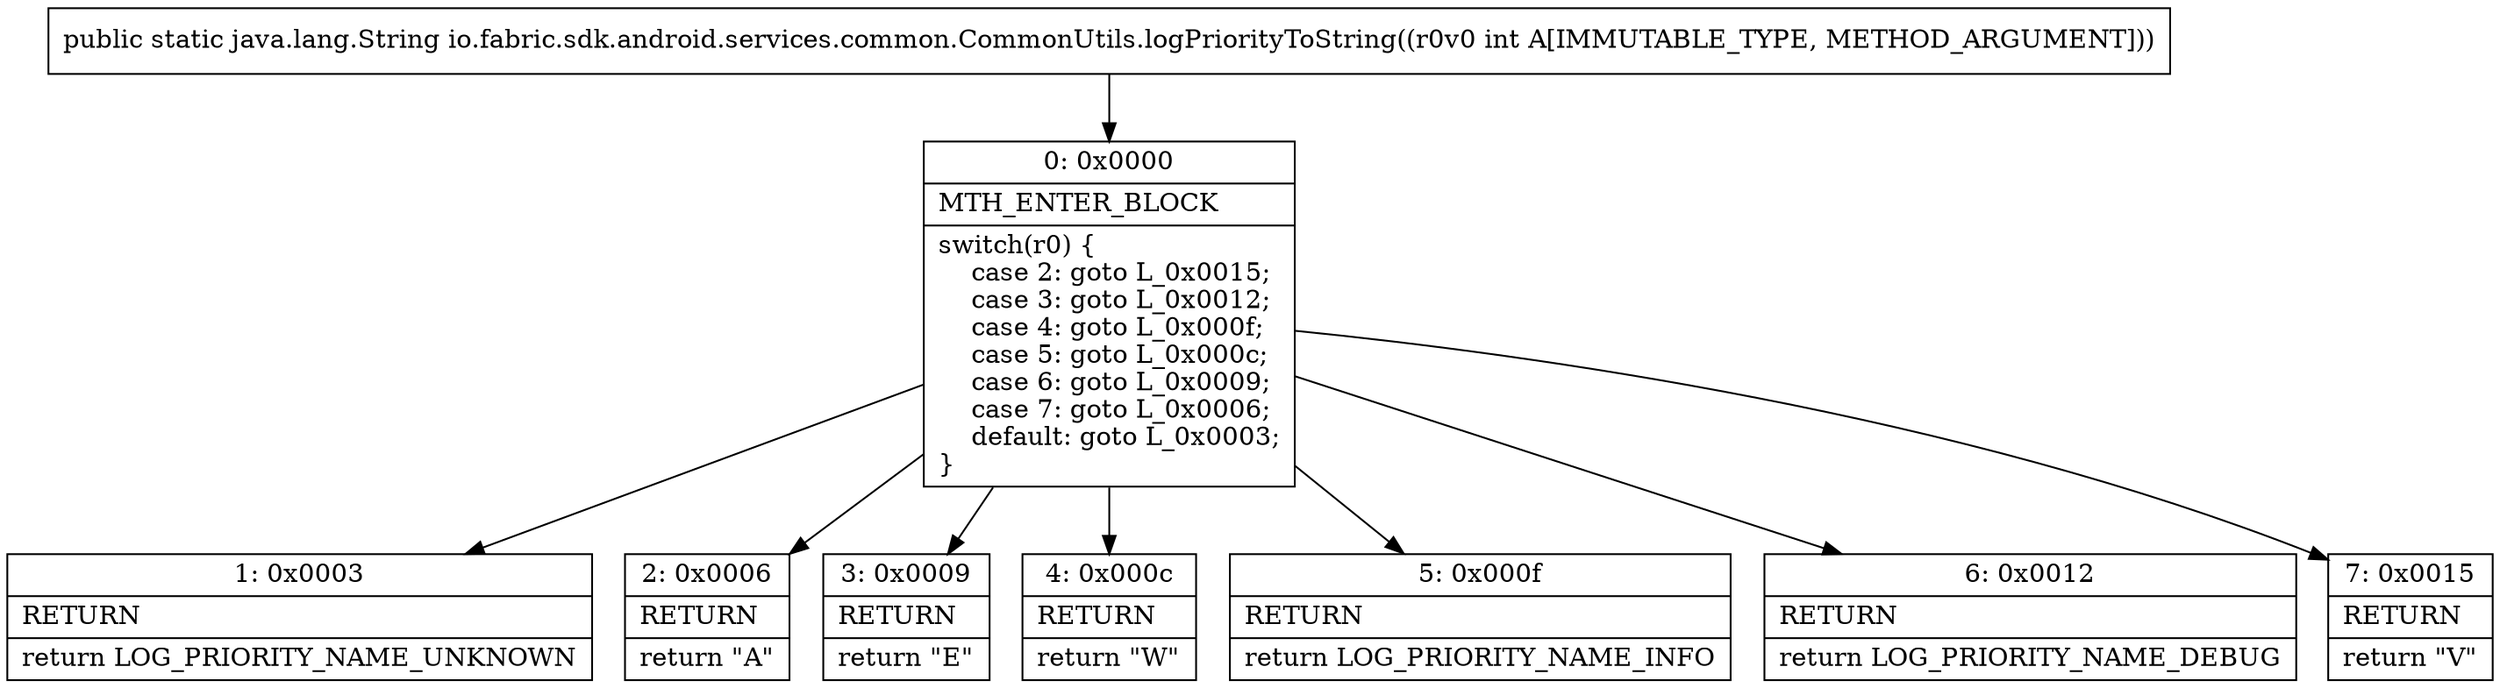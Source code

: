 digraph "CFG forio.fabric.sdk.android.services.common.CommonUtils.logPriorityToString(I)Ljava\/lang\/String;" {
Node_0 [shape=record,label="{0\:\ 0x0000|MTH_ENTER_BLOCK\l|switch(r0) \{\l    case 2: goto L_0x0015;\l    case 3: goto L_0x0012;\l    case 4: goto L_0x000f;\l    case 5: goto L_0x000c;\l    case 6: goto L_0x0009;\l    case 7: goto L_0x0006;\l    default: goto L_0x0003;\l\}\l}"];
Node_1 [shape=record,label="{1\:\ 0x0003|RETURN\l|return LOG_PRIORITY_NAME_UNKNOWN\l}"];
Node_2 [shape=record,label="{2\:\ 0x0006|RETURN\l|return \"A\"\l}"];
Node_3 [shape=record,label="{3\:\ 0x0009|RETURN\l|return \"E\"\l}"];
Node_4 [shape=record,label="{4\:\ 0x000c|RETURN\l|return \"W\"\l}"];
Node_5 [shape=record,label="{5\:\ 0x000f|RETURN\l|return LOG_PRIORITY_NAME_INFO\l}"];
Node_6 [shape=record,label="{6\:\ 0x0012|RETURN\l|return LOG_PRIORITY_NAME_DEBUG\l}"];
Node_7 [shape=record,label="{7\:\ 0x0015|RETURN\l|return \"V\"\l}"];
MethodNode[shape=record,label="{public static java.lang.String io.fabric.sdk.android.services.common.CommonUtils.logPriorityToString((r0v0 int A[IMMUTABLE_TYPE, METHOD_ARGUMENT])) }"];
MethodNode -> Node_0;
Node_0 -> Node_1;
Node_0 -> Node_2;
Node_0 -> Node_3;
Node_0 -> Node_4;
Node_0 -> Node_5;
Node_0 -> Node_6;
Node_0 -> Node_7;
}

